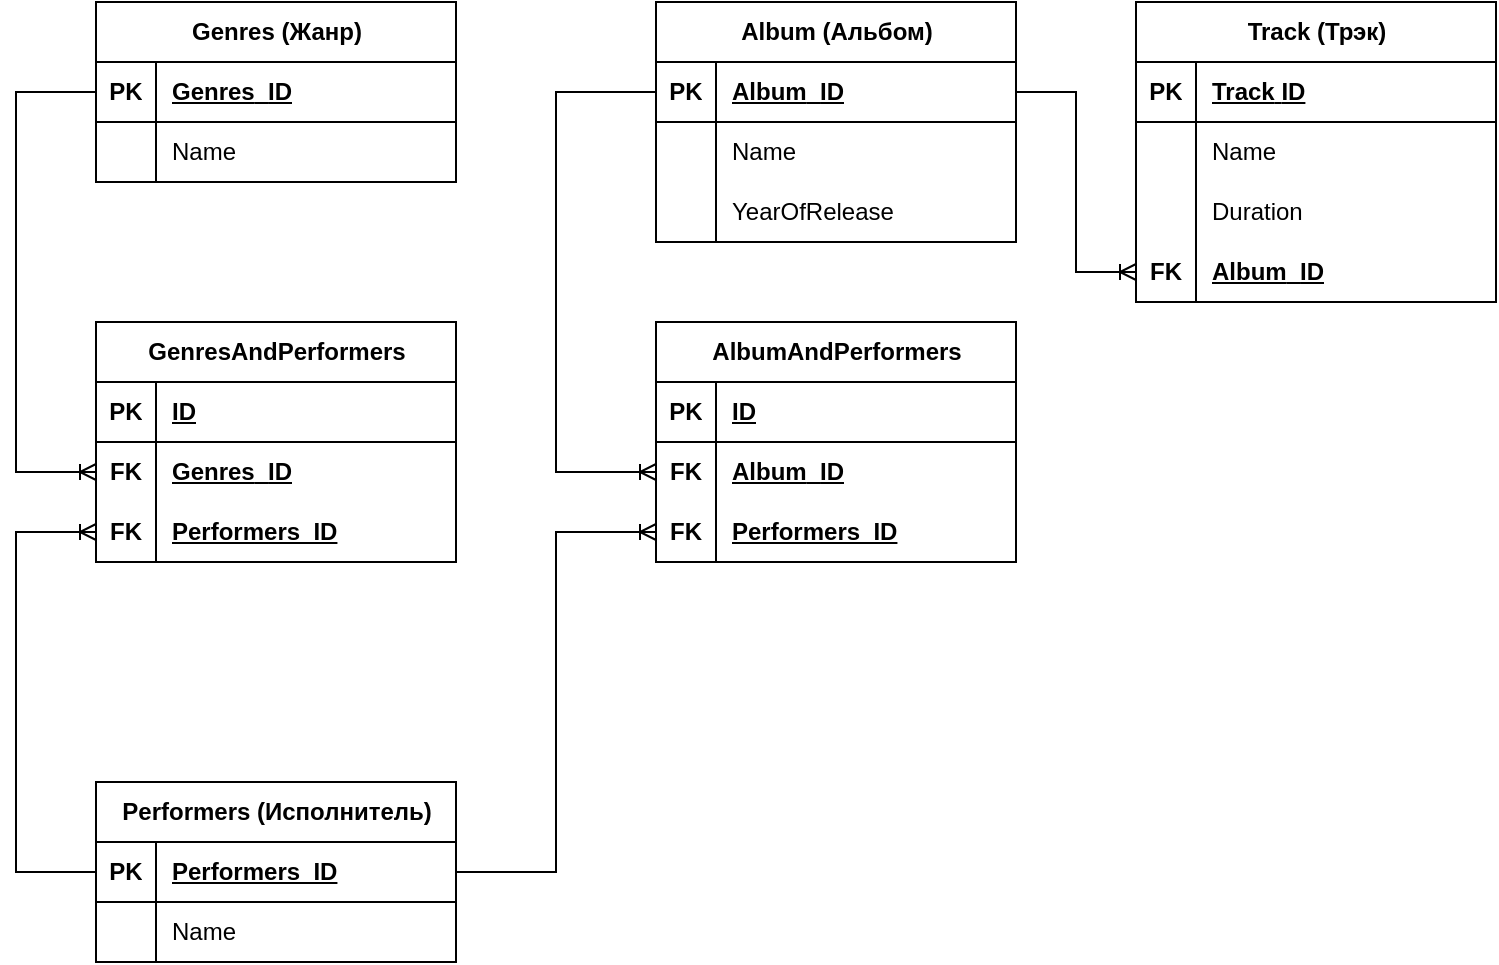 <mxfile version="28.2.3">
  <diagram name="Страница — 1" id="JZxwwGBYXkmVGhj0WzC0">
    <mxGraphModel dx="1378" dy="772" grid="1" gridSize="10" guides="1" tooltips="1" connect="1" arrows="1" fold="1" page="1" pageScale="1" pageWidth="827" pageHeight="1169" math="0" shadow="0">
      <root>
        <mxCell id="0" />
        <mxCell id="1" parent="0" />
        <mxCell id="oh66TEQSNM8ofDtLwC0J-1" value="Genres (Жанр)" style="shape=table;startSize=30;container=1;collapsible=1;childLayout=tableLayout;fixedRows=1;rowLines=0;fontStyle=1;align=center;resizeLast=1;html=1;" parent="1" vertex="1">
          <mxGeometry x="80" y="80" width="180" height="90" as="geometry" />
        </mxCell>
        <mxCell id="oh66TEQSNM8ofDtLwC0J-2" value="" style="shape=tableRow;horizontal=0;startSize=0;swimlaneHead=0;swimlaneBody=0;fillColor=none;collapsible=0;dropTarget=0;points=[[0,0.5],[1,0.5]];portConstraint=eastwest;top=0;left=0;right=0;bottom=1;" parent="oh66TEQSNM8ofDtLwC0J-1" vertex="1">
          <mxGeometry y="30" width="180" height="30" as="geometry" />
        </mxCell>
        <mxCell id="oh66TEQSNM8ofDtLwC0J-3" value="PK" style="shape=partialRectangle;connectable=0;fillColor=none;top=0;left=0;bottom=0;right=0;fontStyle=1;overflow=hidden;whiteSpace=wrap;html=1;" parent="oh66TEQSNM8ofDtLwC0J-2" vertex="1">
          <mxGeometry width="30" height="30" as="geometry">
            <mxRectangle width="30" height="30" as="alternateBounds" />
          </mxGeometry>
        </mxCell>
        <mxCell id="oh66TEQSNM8ofDtLwC0J-4" value="&lt;span style=&quot;white-space-collapse: preserve;&quot; data-src-align=&quot;12:6&quot; class=&quot;aNeGP0gI0B9AV8JaHPyH&quot;&gt;&lt;span style=&quot;text-align: center; white-space: nowrap;&quot;&gt;Genres&lt;/span&gt;_&lt;/span&gt;ID" style="shape=partialRectangle;connectable=0;fillColor=none;top=0;left=0;bottom=0;right=0;align=left;spacingLeft=6;fontStyle=5;overflow=hidden;whiteSpace=wrap;html=1;" parent="oh66TEQSNM8ofDtLwC0J-2" vertex="1">
          <mxGeometry x="30" width="150" height="30" as="geometry">
            <mxRectangle width="150" height="30" as="alternateBounds" />
          </mxGeometry>
        </mxCell>
        <mxCell id="oh66TEQSNM8ofDtLwC0J-5" value="" style="shape=tableRow;horizontal=0;startSize=0;swimlaneHead=0;swimlaneBody=0;fillColor=none;collapsible=0;dropTarget=0;points=[[0,0.5],[1,0.5]];portConstraint=eastwest;top=0;left=0;right=0;bottom=0;" parent="oh66TEQSNM8ofDtLwC0J-1" vertex="1">
          <mxGeometry y="60" width="180" height="30" as="geometry" />
        </mxCell>
        <mxCell id="oh66TEQSNM8ofDtLwC0J-6" value="" style="shape=partialRectangle;connectable=0;fillColor=none;top=0;left=0;bottom=0;right=0;editable=1;overflow=hidden;whiteSpace=wrap;html=1;" parent="oh66TEQSNM8ofDtLwC0J-5" vertex="1">
          <mxGeometry width="30" height="30" as="geometry">
            <mxRectangle width="30" height="30" as="alternateBounds" />
          </mxGeometry>
        </mxCell>
        <mxCell id="oh66TEQSNM8ofDtLwC0J-7" value="Name" style="shape=partialRectangle;connectable=0;fillColor=none;top=0;left=0;bottom=0;right=0;align=left;spacingLeft=6;overflow=hidden;whiteSpace=wrap;html=1;" parent="oh66TEQSNM8ofDtLwC0J-5" vertex="1">
          <mxGeometry x="30" width="150" height="30" as="geometry">
            <mxRectangle width="150" height="30" as="alternateBounds" />
          </mxGeometry>
        </mxCell>
        <mxCell id="oh66TEQSNM8ofDtLwC0J-14" value="Performers (Исполнитель)" style="shape=table;startSize=30;container=1;collapsible=1;childLayout=tableLayout;fixedRows=1;rowLines=0;fontStyle=1;align=center;resizeLast=1;html=1;" parent="1" vertex="1">
          <mxGeometry x="80" y="470" width="180" height="90" as="geometry" />
        </mxCell>
        <mxCell id="oh66TEQSNM8ofDtLwC0J-15" value="" style="shape=tableRow;horizontal=0;startSize=0;swimlaneHead=0;swimlaneBody=0;fillColor=none;collapsible=0;dropTarget=0;points=[[0,0.5],[1,0.5]];portConstraint=eastwest;top=0;left=0;right=0;bottom=1;" parent="oh66TEQSNM8ofDtLwC0J-14" vertex="1">
          <mxGeometry y="30" width="180" height="30" as="geometry" />
        </mxCell>
        <mxCell id="oh66TEQSNM8ofDtLwC0J-16" value="PK" style="shape=partialRectangle;connectable=0;fillColor=none;top=0;left=0;bottom=0;right=0;fontStyle=1;overflow=hidden;whiteSpace=wrap;html=1;" parent="oh66TEQSNM8ofDtLwC0J-15" vertex="1">
          <mxGeometry width="30" height="30" as="geometry">
            <mxRectangle width="30" height="30" as="alternateBounds" />
          </mxGeometry>
        </mxCell>
        <mxCell id="oh66TEQSNM8ofDtLwC0J-17" value="Performers_ID" style="shape=partialRectangle;connectable=0;fillColor=none;top=0;left=0;bottom=0;right=0;align=left;spacingLeft=6;fontStyle=5;overflow=hidden;whiteSpace=wrap;html=1;" parent="oh66TEQSNM8ofDtLwC0J-15" vertex="1">
          <mxGeometry x="30" width="150" height="30" as="geometry">
            <mxRectangle width="150" height="30" as="alternateBounds" />
          </mxGeometry>
        </mxCell>
        <mxCell id="oh66TEQSNM8ofDtLwC0J-18" value="" style="shape=tableRow;horizontal=0;startSize=0;swimlaneHead=0;swimlaneBody=0;fillColor=none;collapsible=0;dropTarget=0;points=[[0,0.5],[1,0.5]];portConstraint=eastwest;top=0;left=0;right=0;bottom=0;" parent="oh66TEQSNM8ofDtLwC0J-14" vertex="1">
          <mxGeometry y="60" width="180" height="30" as="geometry" />
        </mxCell>
        <mxCell id="oh66TEQSNM8ofDtLwC0J-19" value="" style="shape=partialRectangle;connectable=0;fillColor=none;top=0;left=0;bottom=0;right=0;editable=1;overflow=hidden;whiteSpace=wrap;html=1;" parent="oh66TEQSNM8ofDtLwC0J-18" vertex="1">
          <mxGeometry width="30" height="30" as="geometry">
            <mxRectangle width="30" height="30" as="alternateBounds" />
          </mxGeometry>
        </mxCell>
        <mxCell id="oh66TEQSNM8ofDtLwC0J-20" value="Name" style="shape=partialRectangle;connectable=0;fillColor=none;top=0;left=0;bottom=0;right=0;align=left;spacingLeft=6;overflow=hidden;whiteSpace=wrap;html=1;" parent="oh66TEQSNM8ofDtLwC0J-18" vertex="1">
          <mxGeometry x="30" width="150" height="30" as="geometry">
            <mxRectangle width="150" height="30" as="alternateBounds" />
          </mxGeometry>
        </mxCell>
        <mxCell id="oh66TEQSNM8ofDtLwC0J-25" value="Аlbum (Альбом)" style="shape=table;startSize=30;container=1;collapsible=1;childLayout=tableLayout;fixedRows=1;rowLines=0;fontStyle=1;align=center;resizeLast=1;html=1;" parent="1" vertex="1">
          <mxGeometry x="360" y="80" width="180" height="120" as="geometry" />
        </mxCell>
        <mxCell id="oh66TEQSNM8ofDtLwC0J-26" value="" style="shape=tableRow;horizontal=0;startSize=0;swimlaneHead=0;swimlaneBody=0;fillColor=none;collapsible=0;dropTarget=0;points=[[0,0.5],[1,0.5]];portConstraint=eastwest;top=0;left=0;right=0;bottom=1;" parent="oh66TEQSNM8ofDtLwC0J-25" vertex="1">
          <mxGeometry y="30" width="180" height="30" as="geometry" />
        </mxCell>
        <mxCell id="oh66TEQSNM8ofDtLwC0J-27" value="PK" style="shape=partialRectangle;connectable=0;fillColor=none;top=0;left=0;bottom=0;right=0;fontStyle=1;overflow=hidden;whiteSpace=wrap;html=1;" parent="oh66TEQSNM8ofDtLwC0J-26" vertex="1">
          <mxGeometry width="30" height="30" as="geometry">
            <mxRectangle width="30" height="30" as="alternateBounds" />
          </mxGeometry>
        </mxCell>
        <mxCell id="oh66TEQSNM8ofDtLwC0J-28" value="&lt;span style=&quot;white-space-collapse: preserve;&quot; data-src-align=&quot;12:6&quot; class=&quot;aNeGP0gI0B9AV8JaHPyH&quot;&gt;&lt;span style=&quot;text-align: center; white-space: nowrap;&quot;&gt;Album&lt;/span&gt;_&lt;/span&gt;ID" style="shape=partialRectangle;connectable=0;fillColor=none;top=0;left=0;bottom=0;right=0;align=left;spacingLeft=6;fontStyle=5;overflow=hidden;whiteSpace=wrap;html=1;" parent="oh66TEQSNM8ofDtLwC0J-26" vertex="1">
          <mxGeometry x="30" width="150" height="30" as="geometry">
            <mxRectangle width="150" height="30" as="alternateBounds" />
          </mxGeometry>
        </mxCell>
        <mxCell id="oh66TEQSNM8ofDtLwC0J-29" value="" style="shape=tableRow;horizontal=0;startSize=0;swimlaneHead=0;swimlaneBody=0;fillColor=none;collapsible=0;dropTarget=0;points=[[0,0.5],[1,0.5]];portConstraint=eastwest;top=0;left=0;right=0;bottom=0;" parent="oh66TEQSNM8ofDtLwC0J-25" vertex="1">
          <mxGeometry y="60" width="180" height="30" as="geometry" />
        </mxCell>
        <mxCell id="oh66TEQSNM8ofDtLwC0J-30" value="" style="shape=partialRectangle;connectable=0;fillColor=none;top=0;left=0;bottom=0;right=0;editable=1;overflow=hidden;whiteSpace=wrap;html=1;" parent="oh66TEQSNM8ofDtLwC0J-29" vertex="1">
          <mxGeometry width="30" height="30" as="geometry">
            <mxRectangle width="30" height="30" as="alternateBounds" />
          </mxGeometry>
        </mxCell>
        <mxCell id="oh66TEQSNM8ofDtLwC0J-31" value="Name" style="shape=partialRectangle;connectable=0;fillColor=none;top=0;left=0;bottom=0;right=0;align=left;spacingLeft=6;overflow=hidden;whiteSpace=wrap;html=1;" parent="oh66TEQSNM8ofDtLwC0J-29" vertex="1">
          <mxGeometry x="30" width="150" height="30" as="geometry">
            <mxRectangle width="150" height="30" as="alternateBounds" />
          </mxGeometry>
        </mxCell>
        <mxCell id="oh66TEQSNM8ofDtLwC0J-42" value="" style="shape=tableRow;horizontal=0;startSize=0;swimlaneHead=0;swimlaneBody=0;fillColor=none;collapsible=0;dropTarget=0;points=[[0,0.5],[1,0.5]];portConstraint=eastwest;top=0;left=0;right=0;bottom=0;" parent="oh66TEQSNM8ofDtLwC0J-25" vertex="1">
          <mxGeometry y="90" width="180" height="30" as="geometry" />
        </mxCell>
        <mxCell id="oh66TEQSNM8ofDtLwC0J-43" value="" style="shape=partialRectangle;connectable=0;fillColor=none;top=0;left=0;bottom=0;right=0;editable=1;overflow=hidden;whiteSpace=wrap;html=1;" parent="oh66TEQSNM8ofDtLwC0J-42" vertex="1">
          <mxGeometry width="30" height="30" as="geometry">
            <mxRectangle width="30" height="30" as="alternateBounds" />
          </mxGeometry>
        </mxCell>
        <mxCell id="oh66TEQSNM8ofDtLwC0J-44" value="YearOfRelease" style="shape=partialRectangle;connectable=0;fillColor=none;top=0;left=0;bottom=0;right=0;align=left;spacingLeft=6;overflow=hidden;whiteSpace=wrap;html=1;" parent="oh66TEQSNM8ofDtLwC0J-42" vertex="1">
          <mxGeometry x="30" width="150" height="30" as="geometry">
            <mxRectangle width="150" height="30" as="alternateBounds" />
          </mxGeometry>
        </mxCell>
        <mxCell id="oh66TEQSNM8ofDtLwC0J-32" value="&lt;span style=&quot;white-space: pre-wrap;&quot; data-src-align=&quot;0:4&quot; class=&quot;aNeGP0gI0B9AV8JaHPyH&quot;&gt;Track&lt;/span&gt;&amp;nbsp;(Трэк)" style="shape=table;startSize=30;container=1;collapsible=1;childLayout=tableLayout;fixedRows=1;rowLines=0;fontStyle=1;align=center;resizeLast=1;html=1;" parent="1" vertex="1">
          <mxGeometry x="600" y="80" width="180" height="150" as="geometry" />
        </mxCell>
        <mxCell id="oh66TEQSNM8ofDtLwC0J-33" value="" style="shape=tableRow;horizontal=0;startSize=0;swimlaneHead=0;swimlaneBody=0;fillColor=none;collapsible=0;dropTarget=0;points=[[0,0.5],[1,0.5]];portConstraint=eastwest;top=0;left=0;right=0;bottom=1;" parent="oh66TEQSNM8ofDtLwC0J-32" vertex="1">
          <mxGeometry y="30" width="180" height="30" as="geometry" />
        </mxCell>
        <mxCell id="oh66TEQSNM8ofDtLwC0J-34" value="PK" style="shape=partialRectangle;connectable=0;fillColor=none;top=0;left=0;bottom=0;right=0;fontStyle=1;overflow=hidden;whiteSpace=wrap;html=1;" parent="oh66TEQSNM8ofDtLwC0J-33" vertex="1">
          <mxGeometry width="30" height="30" as="geometry">
            <mxRectangle width="30" height="30" as="alternateBounds" />
          </mxGeometry>
        </mxCell>
        <mxCell id="oh66TEQSNM8ofDtLwC0J-35" value="&lt;span style=&quot;text-align: center; white-space-collapse: preserve;&quot; data-src-align=&quot;0:4&quot; class=&quot;aNeGP0gI0B9AV8JaHPyH&quot;&gt;Track&lt;/span&gt;&lt;span style=&quot;text-align: center; text-wrap-mode: nowrap;&quot;&gt;&amp;nbsp;&lt;/span&gt;ID" style="shape=partialRectangle;connectable=0;fillColor=none;top=0;left=0;bottom=0;right=0;align=left;spacingLeft=6;fontStyle=5;overflow=hidden;whiteSpace=wrap;html=1;" parent="oh66TEQSNM8ofDtLwC0J-33" vertex="1">
          <mxGeometry x="30" width="150" height="30" as="geometry">
            <mxRectangle width="150" height="30" as="alternateBounds" />
          </mxGeometry>
        </mxCell>
        <mxCell id="oh66TEQSNM8ofDtLwC0J-36" value="" style="shape=tableRow;horizontal=0;startSize=0;swimlaneHead=0;swimlaneBody=0;fillColor=none;collapsible=0;dropTarget=0;points=[[0,0.5],[1,0.5]];portConstraint=eastwest;top=0;left=0;right=0;bottom=0;" parent="oh66TEQSNM8ofDtLwC0J-32" vertex="1">
          <mxGeometry y="60" width="180" height="30" as="geometry" />
        </mxCell>
        <mxCell id="oh66TEQSNM8ofDtLwC0J-37" value="" style="shape=partialRectangle;connectable=0;fillColor=none;top=0;left=0;bottom=0;right=0;editable=1;overflow=hidden;whiteSpace=wrap;html=1;" parent="oh66TEQSNM8ofDtLwC0J-36" vertex="1">
          <mxGeometry width="30" height="30" as="geometry">
            <mxRectangle width="30" height="30" as="alternateBounds" />
          </mxGeometry>
        </mxCell>
        <mxCell id="oh66TEQSNM8ofDtLwC0J-38" value="Name" style="shape=partialRectangle;connectable=0;fillColor=none;top=0;left=0;bottom=0;right=0;align=left;spacingLeft=6;overflow=hidden;whiteSpace=wrap;html=1;" parent="oh66TEQSNM8ofDtLwC0J-36" vertex="1">
          <mxGeometry x="30" width="150" height="30" as="geometry">
            <mxRectangle width="150" height="30" as="alternateBounds" />
          </mxGeometry>
        </mxCell>
        <mxCell id="oh66TEQSNM8ofDtLwC0J-39" value="" style="shape=tableRow;horizontal=0;startSize=0;swimlaneHead=0;swimlaneBody=0;fillColor=none;collapsible=0;dropTarget=0;points=[[0,0.5],[1,0.5]];portConstraint=eastwest;top=0;left=0;right=0;bottom=0;" parent="oh66TEQSNM8ofDtLwC0J-32" vertex="1">
          <mxGeometry y="90" width="180" height="30" as="geometry" />
        </mxCell>
        <mxCell id="oh66TEQSNM8ofDtLwC0J-40" value="" style="shape=partialRectangle;connectable=0;fillColor=none;top=0;left=0;bottom=0;right=0;editable=1;overflow=hidden;whiteSpace=wrap;html=1;" parent="oh66TEQSNM8ofDtLwC0J-39" vertex="1">
          <mxGeometry width="30" height="30" as="geometry">
            <mxRectangle width="30" height="30" as="alternateBounds" />
          </mxGeometry>
        </mxCell>
        <mxCell id="oh66TEQSNM8ofDtLwC0J-41" value="&lt;div style=&quot;text-align: center;&quot;&gt;&lt;span style=&quot;background-color: transparent; text-wrap-mode: nowrap;&quot;&gt;Duration&lt;/span&gt;&lt;/div&gt;" style="shape=partialRectangle;connectable=0;fillColor=none;top=0;left=0;bottom=0;right=0;align=left;spacingLeft=6;overflow=hidden;whiteSpace=wrap;html=1;" parent="oh66TEQSNM8ofDtLwC0J-39" vertex="1">
          <mxGeometry x="30" width="150" height="30" as="geometry">
            <mxRectangle width="150" height="30" as="alternateBounds" />
          </mxGeometry>
        </mxCell>
        <mxCell id="oh66TEQSNM8ofDtLwC0J-48" value="" style="shape=tableRow;horizontal=0;startSize=0;swimlaneHead=0;swimlaneBody=0;fillColor=none;collapsible=0;dropTarget=0;points=[[0,0.5],[1,0.5]];portConstraint=eastwest;top=0;left=0;right=0;bottom=0;" parent="oh66TEQSNM8ofDtLwC0J-32" vertex="1">
          <mxGeometry y="120" width="180" height="30" as="geometry" />
        </mxCell>
        <mxCell id="oh66TEQSNM8ofDtLwC0J-49" value="&lt;span style=&quot;font-weight: 700;&quot;&gt;FK&lt;/span&gt;" style="shape=partialRectangle;connectable=0;fillColor=none;top=0;left=0;bottom=0;right=0;editable=1;overflow=hidden;whiteSpace=wrap;html=1;" parent="oh66TEQSNM8ofDtLwC0J-48" vertex="1">
          <mxGeometry width="30" height="30" as="geometry">
            <mxRectangle width="30" height="30" as="alternateBounds" />
          </mxGeometry>
        </mxCell>
        <mxCell id="oh66TEQSNM8ofDtLwC0J-50" value="&lt;u&gt;&lt;span style=&quot;font-weight: 700; white-space-collapse: preserve;&quot; data-src-align=&quot;12:6&quot; class=&quot;aNeGP0gI0B9AV8JaHPyH&quot;&gt;&lt;span style=&quot;text-align: center; white-space: nowrap;&quot;&gt;Album&lt;/span&gt;_&lt;/span&gt;&lt;span style=&quot;font-weight: 700;&quot;&gt;ID&lt;/span&gt;&lt;/u&gt;" style="shape=partialRectangle;connectable=0;fillColor=none;top=0;left=0;bottom=0;right=0;align=left;spacingLeft=6;overflow=hidden;whiteSpace=wrap;html=1;" parent="oh66TEQSNM8ofDtLwC0J-48" vertex="1">
          <mxGeometry x="30" width="150" height="30" as="geometry">
            <mxRectangle width="150" height="30" as="alternateBounds" />
          </mxGeometry>
        </mxCell>
        <mxCell id="oh66TEQSNM8ofDtLwC0J-52" value="" style="edgeStyle=elbowEdgeStyle;fontSize=12;html=1;endArrow=ERoneToMany;rounded=0;entryX=0;entryY=0.5;entryDx=0;entryDy=0;exitX=0;exitY=0.5;exitDx=0;exitDy=0;" parent="1" source="oh66TEQSNM8ofDtLwC0J-2" target="oh66TEQSNM8ofDtLwC0J-59" edge="1">
          <mxGeometry width="100" height="100" relative="1" as="geometry">
            <mxPoint x="20" y="130" as="sourcePoint" />
            <mxPoint x="20" y="390" as="targetPoint" />
            <Array as="points">
              <mxPoint x="40" y="255" />
            </Array>
          </mxGeometry>
        </mxCell>
        <mxCell id="oh66TEQSNM8ofDtLwC0J-54" value="" style="edgeStyle=elbowEdgeStyle;fontSize=12;html=1;endArrow=ERoneToMany;rounded=0;exitX=1;exitY=0.5;exitDx=0;exitDy=0;entryX=0;entryY=0.5;entryDx=0;entryDy=0;" parent="1" source="oh66TEQSNM8ofDtLwC0J-15" target="oh66TEQSNM8ofDtLwC0J-73" edge="1">
          <mxGeometry width="100" height="100" relative="1" as="geometry">
            <mxPoint x="240" y="630" as="sourcePoint" />
            <mxPoint x="340" y="530" as="targetPoint" />
          </mxGeometry>
        </mxCell>
        <mxCell id="oh66TEQSNM8ofDtLwC0J-55" value="GenresAndPerformers" style="shape=table;startSize=30;container=1;collapsible=1;childLayout=tableLayout;fixedRows=1;rowLines=0;fontStyle=1;align=center;resizeLast=1;html=1;" parent="1" vertex="1">
          <mxGeometry x="80" y="240" width="180" height="120" as="geometry" />
        </mxCell>
        <mxCell id="oh66TEQSNM8ofDtLwC0J-56" value="" style="shape=tableRow;horizontal=0;startSize=0;swimlaneHead=0;swimlaneBody=0;fillColor=none;collapsible=0;dropTarget=0;points=[[0,0.5],[1,0.5]];portConstraint=eastwest;top=0;left=0;right=0;bottom=1;" parent="oh66TEQSNM8ofDtLwC0J-55" vertex="1">
          <mxGeometry y="30" width="180" height="30" as="geometry" />
        </mxCell>
        <mxCell id="oh66TEQSNM8ofDtLwC0J-57" value="PK" style="shape=partialRectangle;connectable=0;fillColor=none;top=0;left=0;bottom=0;right=0;fontStyle=1;overflow=hidden;whiteSpace=wrap;html=1;" parent="oh66TEQSNM8ofDtLwC0J-56" vertex="1">
          <mxGeometry width="30" height="30" as="geometry">
            <mxRectangle width="30" height="30" as="alternateBounds" />
          </mxGeometry>
        </mxCell>
        <mxCell id="oh66TEQSNM8ofDtLwC0J-58" value="ID" style="shape=partialRectangle;connectable=0;fillColor=none;top=0;left=0;bottom=0;right=0;align=left;spacingLeft=6;fontStyle=5;overflow=hidden;whiteSpace=wrap;html=1;" parent="oh66TEQSNM8ofDtLwC0J-56" vertex="1">
          <mxGeometry x="30" width="150" height="30" as="geometry">
            <mxRectangle width="150" height="30" as="alternateBounds" />
          </mxGeometry>
        </mxCell>
        <mxCell id="oh66TEQSNM8ofDtLwC0J-59" value="" style="shape=tableRow;horizontal=0;startSize=0;swimlaneHead=0;swimlaneBody=0;fillColor=none;collapsible=0;dropTarget=0;points=[[0,0.5],[1,0.5]];portConstraint=eastwest;top=0;left=0;right=0;bottom=0;" parent="oh66TEQSNM8ofDtLwC0J-55" vertex="1">
          <mxGeometry y="60" width="180" height="30" as="geometry" />
        </mxCell>
        <mxCell id="oh66TEQSNM8ofDtLwC0J-60" value="&lt;span style=&quot;font-weight: 700;&quot;&gt;FK&lt;/span&gt;" style="shape=partialRectangle;connectable=0;fillColor=none;top=0;left=0;bottom=0;right=0;editable=1;overflow=hidden;whiteSpace=wrap;html=1;" parent="oh66TEQSNM8ofDtLwC0J-59" vertex="1">
          <mxGeometry width="30" height="30" as="geometry">
            <mxRectangle width="30" height="30" as="alternateBounds" />
          </mxGeometry>
        </mxCell>
        <mxCell id="oh66TEQSNM8ofDtLwC0J-61" value="&lt;u&gt;&lt;span style=&quot;font-weight: 700; white-space-collapse: preserve;&quot; data-src-align=&quot;12:6&quot; class=&quot;aNeGP0gI0B9AV8JaHPyH&quot;&gt;&lt;span style=&quot;text-align: center; white-space: nowrap;&quot;&gt;Genres&lt;/span&gt;_&lt;/span&gt;&lt;span style=&quot;font-weight: 700;&quot;&gt;ID&lt;/span&gt;&lt;/u&gt;" style="shape=partialRectangle;connectable=0;fillColor=none;top=0;left=0;bottom=0;right=0;align=left;spacingLeft=6;overflow=hidden;whiteSpace=wrap;html=1;" parent="oh66TEQSNM8ofDtLwC0J-59" vertex="1">
          <mxGeometry x="30" width="150" height="30" as="geometry">
            <mxRectangle width="150" height="30" as="alternateBounds" />
          </mxGeometry>
        </mxCell>
        <mxCell id="oh66TEQSNM8ofDtLwC0J-62" value="" style="shape=tableRow;horizontal=0;startSize=0;swimlaneHead=0;swimlaneBody=0;fillColor=none;collapsible=0;dropTarget=0;points=[[0,0.5],[1,0.5]];portConstraint=eastwest;top=0;left=0;right=0;bottom=0;" parent="oh66TEQSNM8ofDtLwC0J-55" vertex="1">
          <mxGeometry y="90" width="180" height="30" as="geometry" />
        </mxCell>
        <mxCell id="oh66TEQSNM8ofDtLwC0J-63" value="&lt;span style=&quot;font-weight: 700;&quot;&gt;FK&lt;/span&gt;" style="shape=partialRectangle;connectable=0;fillColor=none;top=0;left=0;bottom=0;right=0;editable=1;overflow=hidden;whiteSpace=wrap;html=1;" parent="oh66TEQSNM8ofDtLwC0J-62" vertex="1">
          <mxGeometry width="30" height="30" as="geometry">
            <mxRectangle width="30" height="30" as="alternateBounds" />
          </mxGeometry>
        </mxCell>
        <mxCell id="oh66TEQSNM8ofDtLwC0J-64" value="&lt;span style=&quot;font-weight: 700; text-decoration-line: underline;&quot;&gt;Performers_ID&lt;/span&gt;" style="shape=partialRectangle;connectable=0;fillColor=none;top=0;left=0;bottom=0;right=0;align=left;spacingLeft=6;overflow=hidden;whiteSpace=wrap;html=1;" parent="oh66TEQSNM8ofDtLwC0J-62" vertex="1">
          <mxGeometry x="30" width="150" height="30" as="geometry">
            <mxRectangle width="150" height="30" as="alternateBounds" />
          </mxGeometry>
        </mxCell>
        <mxCell id="oh66TEQSNM8ofDtLwC0J-65" value="" style="edgeStyle=elbowEdgeStyle;fontSize=12;html=1;endArrow=ERoneToMany;rounded=0;exitX=0;exitY=0.5;exitDx=0;exitDy=0;entryX=0;entryY=0.5;entryDx=0;entryDy=0;" parent="1" source="oh66TEQSNM8ofDtLwC0J-15" target="oh66TEQSNM8ofDtLwC0J-62" edge="1">
          <mxGeometry width="100" height="100" relative="1" as="geometry">
            <mxPoint x="280" y="410" as="sourcePoint" />
            <mxPoint x="380" y="310" as="targetPoint" />
            <Array as="points">
              <mxPoint x="40" y="430" />
            </Array>
          </mxGeometry>
        </mxCell>
        <mxCell id="oh66TEQSNM8ofDtLwC0J-66" value="AlbumAndPerformers" style="shape=table;startSize=30;container=1;collapsible=1;childLayout=tableLayout;fixedRows=1;rowLines=0;fontStyle=1;align=center;resizeLast=1;html=1;" parent="1" vertex="1">
          <mxGeometry x="360" y="240" width="180" height="120" as="geometry" />
        </mxCell>
        <mxCell id="oh66TEQSNM8ofDtLwC0J-67" value="" style="shape=tableRow;horizontal=0;startSize=0;swimlaneHead=0;swimlaneBody=0;fillColor=none;collapsible=0;dropTarget=0;points=[[0,0.5],[1,0.5]];portConstraint=eastwest;top=0;left=0;right=0;bottom=1;" parent="oh66TEQSNM8ofDtLwC0J-66" vertex="1">
          <mxGeometry y="30" width="180" height="30" as="geometry" />
        </mxCell>
        <mxCell id="oh66TEQSNM8ofDtLwC0J-68" value="PK" style="shape=partialRectangle;connectable=0;fillColor=none;top=0;left=0;bottom=0;right=0;fontStyle=1;overflow=hidden;whiteSpace=wrap;html=1;" parent="oh66TEQSNM8ofDtLwC0J-67" vertex="1">
          <mxGeometry width="30" height="30" as="geometry">
            <mxRectangle width="30" height="30" as="alternateBounds" />
          </mxGeometry>
        </mxCell>
        <mxCell id="oh66TEQSNM8ofDtLwC0J-69" value="ID" style="shape=partialRectangle;connectable=0;fillColor=none;top=0;left=0;bottom=0;right=0;align=left;spacingLeft=6;fontStyle=5;overflow=hidden;whiteSpace=wrap;html=1;" parent="oh66TEQSNM8ofDtLwC0J-67" vertex="1">
          <mxGeometry x="30" width="150" height="30" as="geometry">
            <mxRectangle width="150" height="30" as="alternateBounds" />
          </mxGeometry>
        </mxCell>
        <mxCell id="oh66TEQSNM8ofDtLwC0J-70" value="" style="shape=tableRow;horizontal=0;startSize=0;swimlaneHead=0;swimlaneBody=0;fillColor=none;collapsible=0;dropTarget=0;points=[[0,0.5],[1,0.5]];portConstraint=eastwest;top=0;left=0;right=0;bottom=0;" parent="oh66TEQSNM8ofDtLwC0J-66" vertex="1">
          <mxGeometry y="60" width="180" height="30" as="geometry" />
        </mxCell>
        <mxCell id="oh66TEQSNM8ofDtLwC0J-71" value="&lt;span style=&quot;font-weight: 700;&quot;&gt;FK&lt;/span&gt;" style="shape=partialRectangle;connectable=0;fillColor=none;top=0;left=0;bottom=0;right=0;editable=1;overflow=hidden;whiteSpace=wrap;html=1;" parent="oh66TEQSNM8ofDtLwC0J-70" vertex="1">
          <mxGeometry width="30" height="30" as="geometry">
            <mxRectangle width="30" height="30" as="alternateBounds" />
          </mxGeometry>
        </mxCell>
        <mxCell id="oh66TEQSNM8ofDtLwC0J-72" value="&lt;u&gt;&lt;span style=&quot;font-weight: 700; white-space-collapse: preserve;&quot; data-src-align=&quot;12:6&quot; class=&quot;aNeGP0gI0B9AV8JaHPyH&quot;&gt;&lt;span style=&quot;text-align: center; white-space: nowrap;&quot;&gt;Album&lt;/span&gt;_&lt;/span&gt;&lt;span style=&quot;font-weight: 700;&quot;&gt;ID&lt;/span&gt;&lt;/u&gt;" style="shape=partialRectangle;connectable=0;fillColor=none;top=0;left=0;bottom=0;right=0;align=left;spacingLeft=6;overflow=hidden;whiteSpace=wrap;html=1;" parent="oh66TEQSNM8ofDtLwC0J-70" vertex="1">
          <mxGeometry x="30" width="150" height="30" as="geometry">
            <mxRectangle width="150" height="30" as="alternateBounds" />
          </mxGeometry>
        </mxCell>
        <mxCell id="oh66TEQSNM8ofDtLwC0J-73" value="" style="shape=tableRow;horizontal=0;startSize=0;swimlaneHead=0;swimlaneBody=0;fillColor=none;collapsible=0;dropTarget=0;points=[[0,0.5],[1,0.5]];portConstraint=eastwest;top=0;left=0;right=0;bottom=0;" parent="oh66TEQSNM8ofDtLwC0J-66" vertex="1">
          <mxGeometry y="90" width="180" height="30" as="geometry" />
        </mxCell>
        <mxCell id="oh66TEQSNM8ofDtLwC0J-74" value="&lt;span style=&quot;font-weight: 700;&quot;&gt;FK&lt;/span&gt;" style="shape=partialRectangle;connectable=0;fillColor=none;top=0;left=0;bottom=0;right=0;editable=1;overflow=hidden;whiteSpace=wrap;html=1;" parent="oh66TEQSNM8ofDtLwC0J-73" vertex="1">
          <mxGeometry width="30" height="30" as="geometry">
            <mxRectangle width="30" height="30" as="alternateBounds" />
          </mxGeometry>
        </mxCell>
        <mxCell id="oh66TEQSNM8ofDtLwC0J-75" value="&lt;span style=&quot;font-weight: 700; text-decoration-line: underline;&quot;&gt;Performers_ID&lt;/span&gt;" style="shape=partialRectangle;connectable=0;fillColor=none;top=0;left=0;bottom=0;right=0;align=left;spacingLeft=6;overflow=hidden;whiteSpace=wrap;html=1;" parent="oh66TEQSNM8ofDtLwC0J-73" vertex="1">
          <mxGeometry x="30" width="150" height="30" as="geometry">
            <mxRectangle width="150" height="30" as="alternateBounds" />
          </mxGeometry>
        </mxCell>
        <mxCell id="oh66TEQSNM8ofDtLwC0J-76" value="" style="edgeStyle=elbowEdgeStyle;fontSize=12;html=1;endArrow=ERoneToMany;rounded=0;exitX=0;exitY=0.5;exitDx=0;exitDy=0;entryX=0;entryY=0.5;entryDx=0;entryDy=0;" parent="1" source="oh66TEQSNM8ofDtLwC0J-26" target="oh66TEQSNM8ofDtLwC0J-70" edge="1">
          <mxGeometry width="100" height="100" relative="1" as="geometry">
            <mxPoint x="280" y="450" as="sourcePoint" />
            <mxPoint x="380" y="350" as="targetPoint" />
            <Array as="points">
              <mxPoint x="310" y="240" />
            </Array>
          </mxGeometry>
        </mxCell>
        <mxCell id="oh66TEQSNM8ofDtLwC0J-77" value="" style="edgeStyle=elbowEdgeStyle;fontSize=12;html=1;endArrow=ERoneToMany;rounded=0;exitX=1;exitY=0.5;exitDx=0;exitDy=0;entryX=0;entryY=0.5;entryDx=0;entryDy=0;" parent="1" source="oh66TEQSNM8ofDtLwC0J-26" target="oh66TEQSNM8ofDtLwC0J-48" edge="1">
          <mxGeometry width="100" height="100" relative="1" as="geometry">
            <mxPoint x="360" y="450" as="sourcePoint" />
            <mxPoint x="460" y="350" as="targetPoint" />
          </mxGeometry>
        </mxCell>
      </root>
    </mxGraphModel>
  </diagram>
</mxfile>
